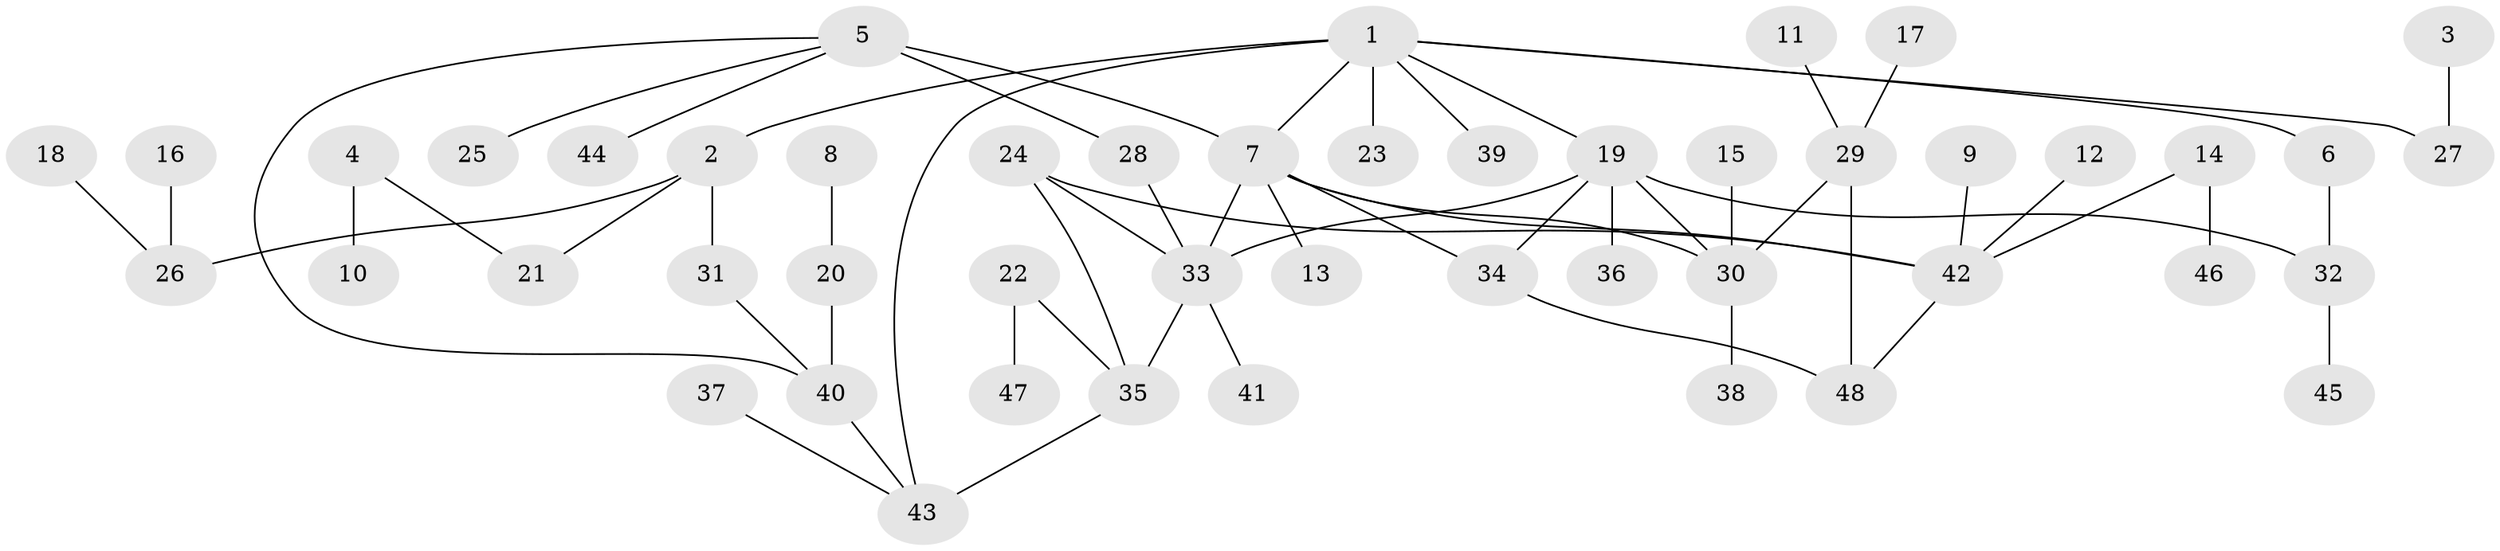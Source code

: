 // original degree distribution, {8: 0.020833333333333332, 3: 0.15625, 5: 0.0625, 6: 0.020833333333333332, 4: 0.07291666666666667, 2: 0.2604166666666667, 1: 0.40625}
// Generated by graph-tools (version 1.1) at 2025/49/03/09/25 03:49:15]
// undirected, 48 vertices, 59 edges
graph export_dot {
graph [start="1"]
  node [color=gray90,style=filled];
  1;
  2;
  3;
  4;
  5;
  6;
  7;
  8;
  9;
  10;
  11;
  12;
  13;
  14;
  15;
  16;
  17;
  18;
  19;
  20;
  21;
  22;
  23;
  24;
  25;
  26;
  27;
  28;
  29;
  30;
  31;
  32;
  33;
  34;
  35;
  36;
  37;
  38;
  39;
  40;
  41;
  42;
  43;
  44;
  45;
  46;
  47;
  48;
  1 -- 2 [weight=1.0];
  1 -- 6 [weight=1.0];
  1 -- 7 [weight=1.0];
  1 -- 19 [weight=1.0];
  1 -- 23 [weight=1.0];
  1 -- 27 [weight=1.0];
  1 -- 39 [weight=1.0];
  1 -- 43 [weight=2.0];
  2 -- 21 [weight=1.0];
  2 -- 26 [weight=1.0];
  2 -- 31 [weight=1.0];
  3 -- 27 [weight=1.0];
  4 -- 10 [weight=1.0];
  4 -- 21 [weight=1.0];
  5 -- 7 [weight=2.0];
  5 -- 25 [weight=1.0];
  5 -- 28 [weight=1.0];
  5 -- 40 [weight=1.0];
  5 -- 44 [weight=1.0];
  6 -- 32 [weight=1.0];
  7 -- 13 [weight=1.0];
  7 -- 30 [weight=1.0];
  7 -- 33 [weight=1.0];
  7 -- 34 [weight=1.0];
  7 -- 42 [weight=1.0];
  8 -- 20 [weight=1.0];
  9 -- 42 [weight=1.0];
  11 -- 29 [weight=1.0];
  12 -- 42 [weight=1.0];
  14 -- 42 [weight=1.0];
  14 -- 46 [weight=1.0];
  15 -- 30 [weight=1.0];
  16 -- 26 [weight=1.0];
  17 -- 29 [weight=1.0];
  18 -- 26 [weight=1.0];
  19 -- 30 [weight=1.0];
  19 -- 32 [weight=1.0];
  19 -- 33 [weight=1.0];
  19 -- 34 [weight=1.0];
  19 -- 36 [weight=1.0];
  20 -- 40 [weight=1.0];
  22 -- 35 [weight=1.0];
  22 -- 47 [weight=1.0];
  24 -- 33 [weight=1.0];
  24 -- 35 [weight=1.0];
  24 -- 42 [weight=1.0];
  28 -- 33 [weight=1.0];
  29 -- 30 [weight=1.0];
  29 -- 48 [weight=1.0];
  30 -- 38 [weight=1.0];
  31 -- 40 [weight=1.0];
  32 -- 45 [weight=2.0];
  33 -- 35 [weight=1.0];
  33 -- 41 [weight=1.0];
  34 -- 48 [weight=1.0];
  35 -- 43 [weight=1.0];
  37 -- 43 [weight=1.0];
  40 -- 43 [weight=1.0];
  42 -- 48 [weight=1.0];
}
